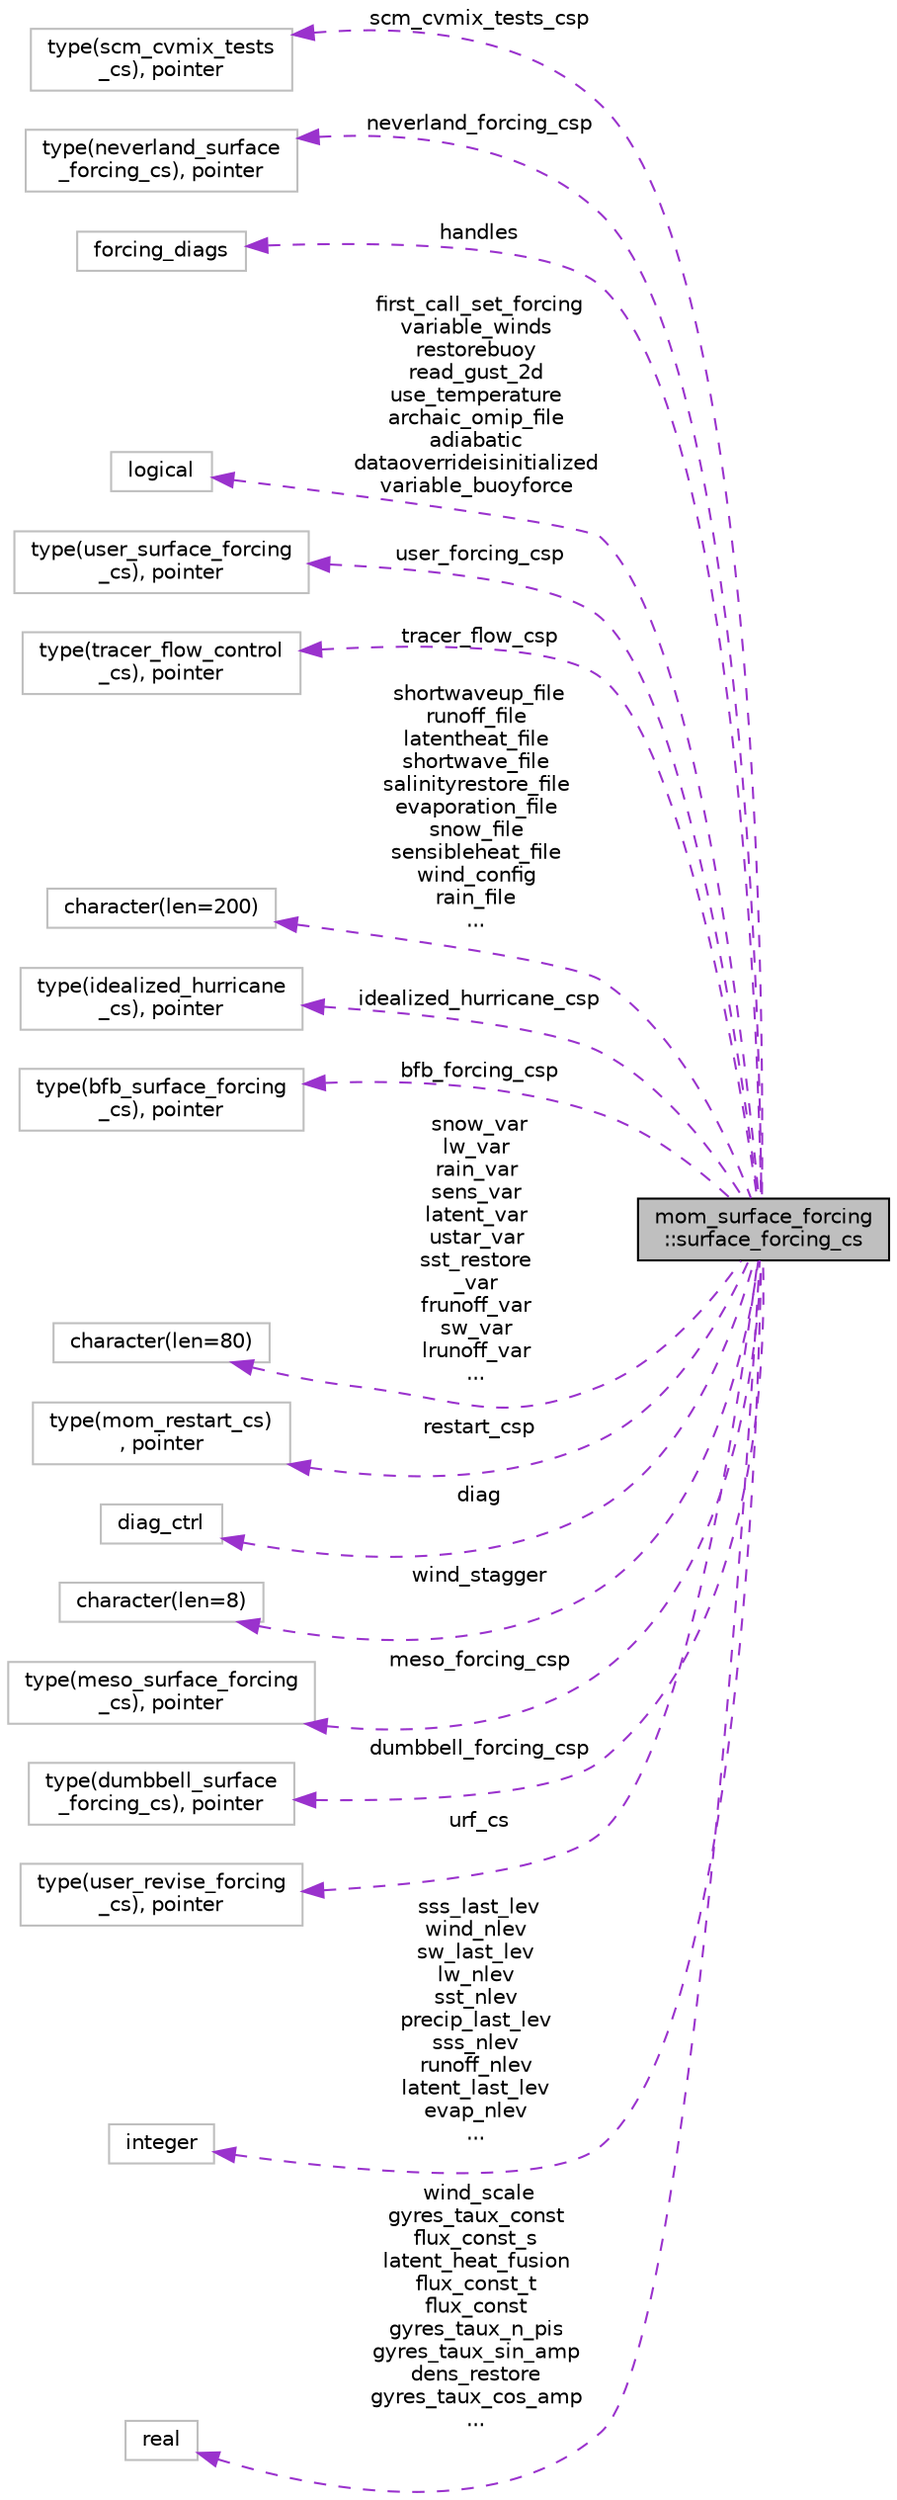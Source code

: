 digraph "mom_surface_forcing::surface_forcing_cs"
{
 // INTERACTIVE_SVG=YES
 // LATEX_PDF_SIZE
  edge [fontname="Helvetica",fontsize="10",labelfontname="Helvetica",labelfontsize="10"];
  node [fontname="Helvetica",fontsize="10",shape=record];
  rankdir="LR";
  Node1 [label="mom_surface_forcing\l::surface_forcing_cs",height=0.2,width=0.4,color="black", fillcolor="grey75", style="filled", fontcolor="black",tooltip="Structure containing pointers to the forcing fields that may be used to drive MOM...."];
  Node2 -> Node1 [dir="back",color="darkorchid3",fontsize="10",style="dashed",label=" scm_cvmix_tests_csp" ,fontname="Helvetica"];
  Node2 [label="type(scm_cvmix_tests\l_cs), pointer",height=0.2,width=0.4,color="grey75", fillcolor="white", style="filled",tooltip=" "];
  Node3 -> Node1 [dir="back",color="darkorchid3",fontsize="10",style="dashed",label=" neverland_forcing_csp" ,fontname="Helvetica"];
  Node3 [label="type(neverland_surface\l_forcing_cs), pointer",height=0.2,width=0.4,color="grey75", fillcolor="white", style="filled",tooltip=" "];
  Node4 -> Node1 [dir="back",color="darkorchid3",fontsize="10",style="dashed",label=" handles" ,fontname="Helvetica"];
  Node4 [label="forcing_diags",height=0.2,width=0.4,color="grey75", fillcolor="white", style="filled",tooltip=" "];
  Node5 -> Node1 [dir="back",color="darkorchid3",fontsize="10",style="dashed",label=" first_call_set_forcing\nvariable_winds\nrestorebuoy\nread_gust_2d\nuse_temperature\narchaic_omip_file\nadiabatic\ndataoverrideisinitialized\nvariable_buoyforce" ,fontname="Helvetica"];
  Node5 [label="logical",height=0.2,width=0.4,color="grey75", fillcolor="white", style="filled",tooltip=" "];
  Node6 -> Node1 [dir="back",color="darkorchid3",fontsize="10",style="dashed",label=" user_forcing_csp" ,fontname="Helvetica"];
  Node6 [label="type(user_surface_forcing\l_cs), pointer",height=0.2,width=0.4,color="grey75", fillcolor="white", style="filled",tooltip=" "];
  Node7 -> Node1 [dir="back",color="darkorchid3",fontsize="10",style="dashed",label=" tracer_flow_csp" ,fontname="Helvetica"];
  Node7 [label="type(tracer_flow_control\l_cs), pointer",height=0.2,width=0.4,color="grey75", fillcolor="white", style="filled",tooltip=" "];
  Node8 -> Node1 [dir="back",color="darkorchid3",fontsize="10",style="dashed",label=" shortwaveup_file\nrunoff_file\nlatentheat_file\nshortwave_file\nsalinityrestore_file\nevaporation_file\nsnow_file\nsensibleheat_file\nwind_config\nrain_file\n..." ,fontname="Helvetica"];
  Node8 [label="character(len=200)",height=0.2,width=0.4,color="grey75", fillcolor="white", style="filled",tooltip=" "];
  Node9 -> Node1 [dir="back",color="darkorchid3",fontsize="10",style="dashed",label=" idealized_hurricane_csp" ,fontname="Helvetica"];
  Node9 [label="type(idealized_hurricane\l_cs), pointer",height=0.2,width=0.4,color="grey75", fillcolor="white", style="filled",tooltip=" "];
  Node10 -> Node1 [dir="back",color="darkorchid3",fontsize="10",style="dashed",label=" bfb_forcing_csp" ,fontname="Helvetica"];
  Node10 [label="type(bfb_surface_forcing\l_cs), pointer",height=0.2,width=0.4,color="grey75", fillcolor="white", style="filled",tooltip=" "];
  Node11 -> Node1 [dir="back",color="darkorchid3",fontsize="10",style="dashed",label=" snow_var\nlw_var\nrain_var\nsens_var\nlatent_var\nustar_var\nsst_restore\l_var\nfrunoff_var\nsw_var\nlrunoff_var\n..." ,fontname="Helvetica"];
  Node11 [label="character(len=80)",height=0.2,width=0.4,color="grey75", fillcolor="white", style="filled",tooltip=" "];
  Node12 -> Node1 [dir="back",color="darkorchid3",fontsize="10",style="dashed",label=" restart_csp" ,fontname="Helvetica"];
  Node12 [label="type(mom_restart_cs)\l, pointer",height=0.2,width=0.4,color="grey75", fillcolor="white", style="filled",tooltip=" "];
  Node13 -> Node1 [dir="back",color="darkorchid3",fontsize="10",style="dashed",label=" diag" ,fontname="Helvetica"];
  Node13 [label="diag_ctrl",height=0.2,width=0.4,color="grey75", fillcolor="white", style="filled",tooltip=" "];
  Node14 -> Node1 [dir="back",color="darkorchid3",fontsize="10",style="dashed",label=" wind_stagger" ,fontname="Helvetica"];
  Node14 [label="character(len=8)",height=0.2,width=0.4,color="grey75", fillcolor="white", style="filled",tooltip=" "];
  Node15 -> Node1 [dir="back",color="darkorchid3",fontsize="10",style="dashed",label=" meso_forcing_csp" ,fontname="Helvetica"];
  Node15 [label="type(meso_surface_forcing\l_cs), pointer",height=0.2,width=0.4,color="grey75", fillcolor="white", style="filled",tooltip=" "];
  Node16 -> Node1 [dir="back",color="darkorchid3",fontsize="10",style="dashed",label=" dumbbell_forcing_csp" ,fontname="Helvetica"];
  Node16 [label="type(dumbbell_surface\l_forcing_cs), pointer",height=0.2,width=0.4,color="grey75", fillcolor="white", style="filled",tooltip=" "];
  Node17 -> Node1 [dir="back",color="darkorchid3",fontsize="10",style="dashed",label=" urf_cs" ,fontname="Helvetica"];
  Node17 [label="type(user_revise_forcing\l_cs), pointer",height=0.2,width=0.4,color="grey75", fillcolor="white", style="filled",tooltip=" "];
  Node18 -> Node1 [dir="back",color="darkorchid3",fontsize="10",style="dashed",label=" sss_last_lev\nwind_nlev\nsw_last_lev\nlw_nlev\nsst_nlev\nprecip_last_lev\nsss_nlev\nrunoff_nlev\nlatent_last_lev\nevap_nlev\n..." ,fontname="Helvetica"];
  Node18 [label="integer",height=0.2,width=0.4,color="grey75", fillcolor="white", style="filled",tooltip=" "];
  Node19 -> Node1 [dir="back",color="darkorchid3",fontsize="10",style="dashed",label=" wind_scale\ngyres_taux_const\nflux_const_s\nlatent_heat_fusion\nflux_const_t\nflux_const\ngyres_taux_n_pis\ngyres_taux_sin_amp\ndens_restore\ngyres_taux_cos_amp\n..." ,fontname="Helvetica"];
  Node19 [label="real",height=0.2,width=0.4,color="grey75", fillcolor="white", style="filled",tooltip=" "];
}
